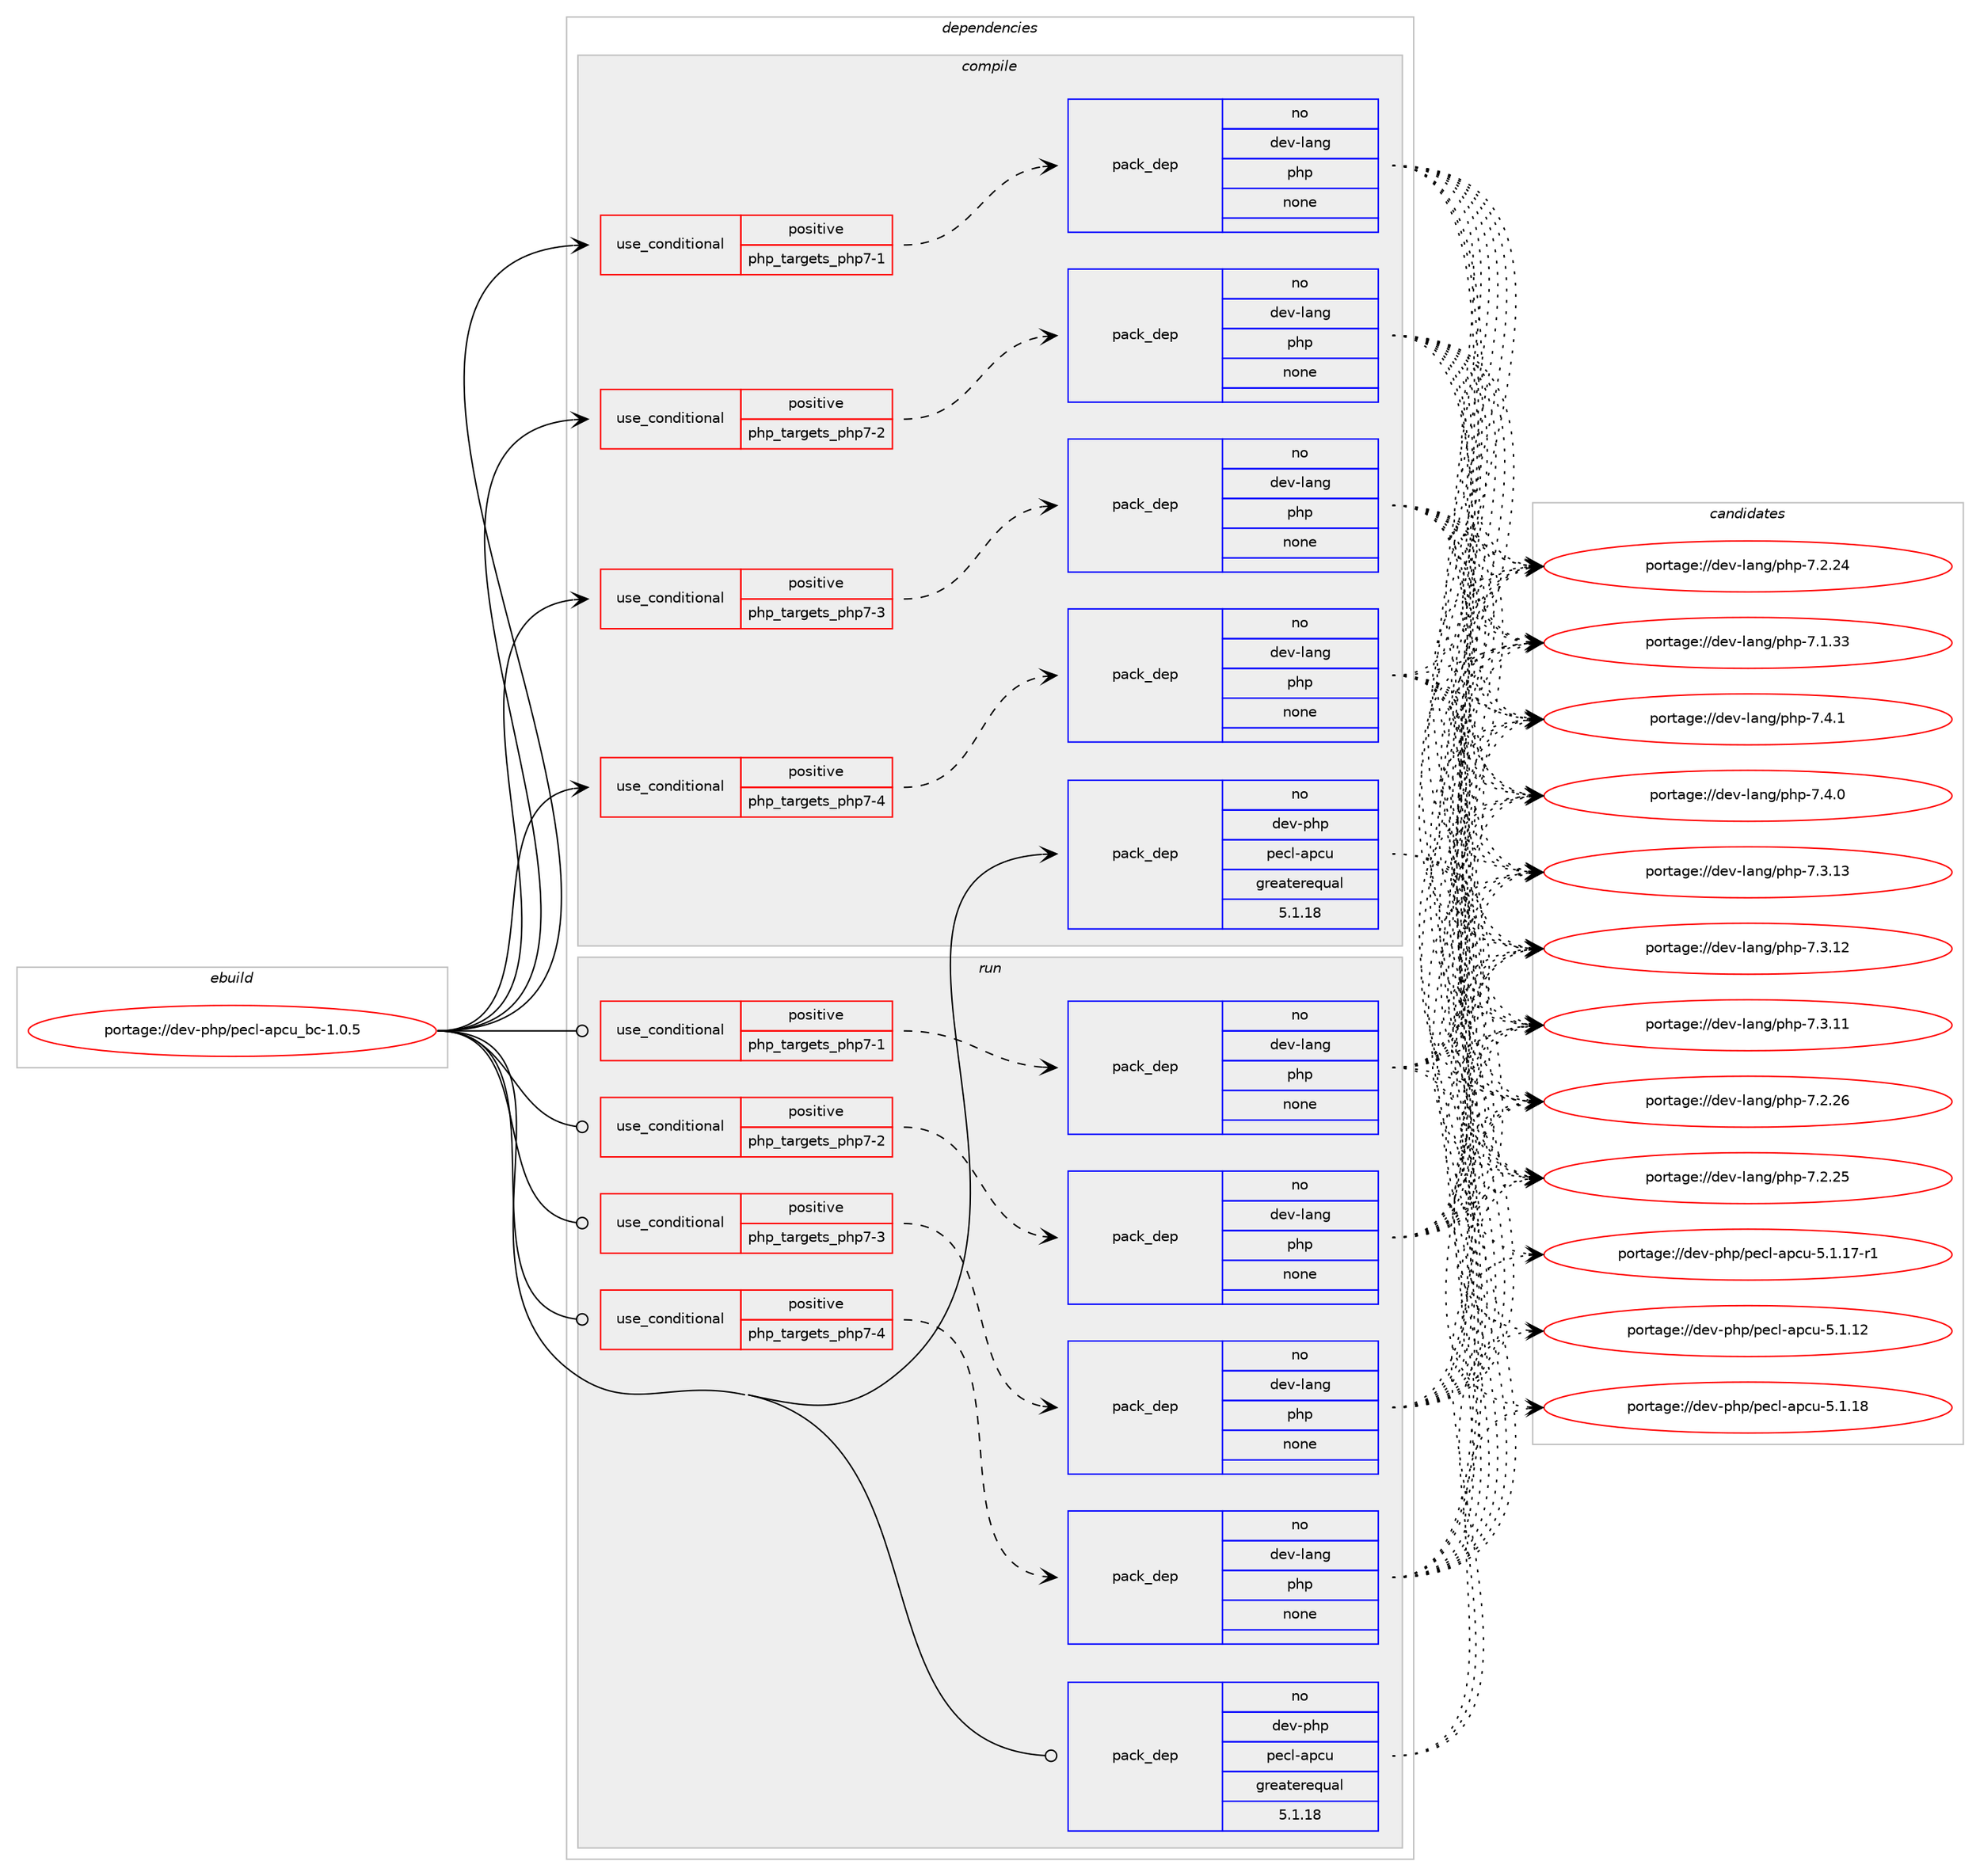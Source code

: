digraph prolog {

# *************
# Graph options
# *************

newrank=true;
concentrate=true;
compound=true;
graph [rankdir=LR,fontname=Helvetica,fontsize=10,ranksep=1.5];#, ranksep=2.5, nodesep=0.2];
edge  [arrowhead=vee];
node  [fontname=Helvetica,fontsize=10];

# **********
# The ebuild
# **********

subgraph cluster_leftcol {
color=gray;
label=<<i>ebuild</i>>;
id [label="portage://dev-php/pecl-apcu_bc-1.0.5", color=red, width=4, href="../dev-php/pecl-apcu_bc-1.0.5.svg"];
}

# ****************
# The dependencies
# ****************

subgraph cluster_midcol {
color=gray;
label=<<i>dependencies</i>>;
subgraph cluster_compile {
fillcolor="#eeeeee";
style=filled;
label=<<i>compile</i>>;
subgraph cond120870 {
dependency476970 [label=<<TABLE BORDER="0" CELLBORDER="1" CELLSPACING="0" CELLPADDING="4"><TR><TD ROWSPAN="3" CELLPADDING="10">use_conditional</TD></TR><TR><TD>positive</TD></TR><TR><TD>php_targets_php7-1</TD></TR></TABLE>>, shape=none, color=red];
subgraph pack351057 {
dependency476971 [label=<<TABLE BORDER="0" CELLBORDER="1" CELLSPACING="0" CELLPADDING="4" WIDTH="220"><TR><TD ROWSPAN="6" CELLPADDING="30">pack_dep</TD></TR><TR><TD WIDTH="110">no</TD></TR><TR><TD>dev-lang</TD></TR><TR><TD>php</TD></TR><TR><TD>none</TD></TR><TR><TD></TD></TR></TABLE>>, shape=none, color=blue];
}
dependency476970:e -> dependency476971:w [weight=20,style="dashed",arrowhead="vee"];
}
id:e -> dependency476970:w [weight=20,style="solid",arrowhead="vee"];
subgraph cond120871 {
dependency476972 [label=<<TABLE BORDER="0" CELLBORDER="1" CELLSPACING="0" CELLPADDING="4"><TR><TD ROWSPAN="3" CELLPADDING="10">use_conditional</TD></TR><TR><TD>positive</TD></TR><TR><TD>php_targets_php7-2</TD></TR></TABLE>>, shape=none, color=red];
subgraph pack351058 {
dependency476973 [label=<<TABLE BORDER="0" CELLBORDER="1" CELLSPACING="0" CELLPADDING="4" WIDTH="220"><TR><TD ROWSPAN="6" CELLPADDING="30">pack_dep</TD></TR><TR><TD WIDTH="110">no</TD></TR><TR><TD>dev-lang</TD></TR><TR><TD>php</TD></TR><TR><TD>none</TD></TR><TR><TD></TD></TR></TABLE>>, shape=none, color=blue];
}
dependency476972:e -> dependency476973:w [weight=20,style="dashed",arrowhead="vee"];
}
id:e -> dependency476972:w [weight=20,style="solid",arrowhead="vee"];
subgraph cond120872 {
dependency476974 [label=<<TABLE BORDER="0" CELLBORDER="1" CELLSPACING="0" CELLPADDING="4"><TR><TD ROWSPAN="3" CELLPADDING="10">use_conditional</TD></TR><TR><TD>positive</TD></TR><TR><TD>php_targets_php7-3</TD></TR></TABLE>>, shape=none, color=red];
subgraph pack351059 {
dependency476975 [label=<<TABLE BORDER="0" CELLBORDER="1" CELLSPACING="0" CELLPADDING="4" WIDTH="220"><TR><TD ROWSPAN="6" CELLPADDING="30">pack_dep</TD></TR><TR><TD WIDTH="110">no</TD></TR><TR><TD>dev-lang</TD></TR><TR><TD>php</TD></TR><TR><TD>none</TD></TR><TR><TD></TD></TR></TABLE>>, shape=none, color=blue];
}
dependency476974:e -> dependency476975:w [weight=20,style="dashed",arrowhead="vee"];
}
id:e -> dependency476974:w [weight=20,style="solid",arrowhead="vee"];
subgraph cond120873 {
dependency476976 [label=<<TABLE BORDER="0" CELLBORDER="1" CELLSPACING="0" CELLPADDING="4"><TR><TD ROWSPAN="3" CELLPADDING="10">use_conditional</TD></TR><TR><TD>positive</TD></TR><TR><TD>php_targets_php7-4</TD></TR></TABLE>>, shape=none, color=red];
subgraph pack351060 {
dependency476977 [label=<<TABLE BORDER="0" CELLBORDER="1" CELLSPACING="0" CELLPADDING="4" WIDTH="220"><TR><TD ROWSPAN="6" CELLPADDING="30">pack_dep</TD></TR><TR><TD WIDTH="110">no</TD></TR><TR><TD>dev-lang</TD></TR><TR><TD>php</TD></TR><TR><TD>none</TD></TR><TR><TD></TD></TR></TABLE>>, shape=none, color=blue];
}
dependency476976:e -> dependency476977:w [weight=20,style="dashed",arrowhead="vee"];
}
id:e -> dependency476976:w [weight=20,style="solid",arrowhead="vee"];
subgraph pack351061 {
dependency476978 [label=<<TABLE BORDER="0" CELLBORDER="1" CELLSPACING="0" CELLPADDING="4" WIDTH="220"><TR><TD ROWSPAN="6" CELLPADDING="30">pack_dep</TD></TR><TR><TD WIDTH="110">no</TD></TR><TR><TD>dev-php</TD></TR><TR><TD>pecl-apcu</TD></TR><TR><TD>greaterequal</TD></TR><TR><TD>5.1.18</TD></TR></TABLE>>, shape=none, color=blue];
}
id:e -> dependency476978:w [weight=20,style="solid",arrowhead="vee"];
}
subgraph cluster_compileandrun {
fillcolor="#eeeeee";
style=filled;
label=<<i>compile and run</i>>;
}
subgraph cluster_run {
fillcolor="#eeeeee";
style=filled;
label=<<i>run</i>>;
subgraph cond120874 {
dependency476979 [label=<<TABLE BORDER="0" CELLBORDER="1" CELLSPACING="0" CELLPADDING="4"><TR><TD ROWSPAN="3" CELLPADDING="10">use_conditional</TD></TR><TR><TD>positive</TD></TR><TR><TD>php_targets_php7-1</TD></TR></TABLE>>, shape=none, color=red];
subgraph pack351062 {
dependency476980 [label=<<TABLE BORDER="0" CELLBORDER="1" CELLSPACING="0" CELLPADDING="4" WIDTH="220"><TR><TD ROWSPAN="6" CELLPADDING="30">pack_dep</TD></TR><TR><TD WIDTH="110">no</TD></TR><TR><TD>dev-lang</TD></TR><TR><TD>php</TD></TR><TR><TD>none</TD></TR><TR><TD></TD></TR></TABLE>>, shape=none, color=blue];
}
dependency476979:e -> dependency476980:w [weight=20,style="dashed",arrowhead="vee"];
}
id:e -> dependency476979:w [weight=20,style="solid",arrowhead="odot"];
subgraph cond120875 {
dependency476981 [label=<<TABLE BORDER="0" CELLBORDER="1" CELLSPACING="0" CELLPADDING="4"><TR><TD ROWSPAN="3" CELLPADDING="10">use_conditional</TD></TR><TR><TD>positive</TD></TR><TR><TD>php_targets_php7-2</TD></TR></TABLE>>, shape=none, color=red];
subgraph pack351063 {
dependency476982 [label=<<TABLE BORDER="0" CELLBORDER="1" CELLSPACING="0" CELLPADDING="4" WIDTH="220"><TR><TD ROWSPAN="6" CELLPADDING="30">pack_dep</TD></TR><TR><TD WIDTH="110">no</TD></TR><TR><TD>dev-lang</TD></TR><TR><TD>php</TD></TR><TR><TD>none</TD></TR><TR><TD></TD></TR></TABLE>>, shape=none, color=blue];
}
dependency476981:e -> dependency476982:w [weight=20,style="dashed",arrowhead="vee"];
}
id:e -> dependency476981:w [weight=20,style="solid",arrowhead="odot"];
subgraph cond120876 {
dependency476983 [label=<<TABLE BORDER="0" CELLBORDER="1" CELLSPACING="0" CELLPADDING="4"><TR><TD ROWSPAN="3" CELLPADDING="10">use_conditional</TD></TR><TR><TD>positive</TD></TR><TR><TD>php_targets_php7-3</TD></TR></TABLE>>, shape=none, color=red];
subgraph pack351064 {
dependency476984 [label=<<TABLE BORDER="0" CELLBORDER="1" CELLSPACING="0" CELLPADDING="4" WIDTH="220"><TR><TD ROWSPAN="6" CELLPADDING="30">pack_dep</TD></TR><TR><TD WIDTH="110">no</TD></TR><TR><TD>dev-lang</TD></TR><TR><TD>php</TD></TR><TR><TD>none</TD></TR><TR><TD></TD></TR></TABLE>>, shape=none, color=blue];
}
dependency476983:e -> dependency476984:w [weight=20,style="dashed",arrowhead="vee"];
}
id:e -> dependency476983:w [weight=20,style="solid",arrowhead="odot"];
subgraph cond120877 {
dependency476985 [label=<<TABLE BORDER="0" CELLBORDER="1" CELLSPACING="0" CELLPADDING="4"><TR><TD ROWSPAN="3" CELLPADDING="10">use_conditional</TD></TR><TR><TD>positive</TD></TR><TR><TD>php_targets_php7-4</TD></TR></TABLE>>, shape=none, color=red];
subgraph pack351065 {
dependency476986 [label=<<TABLE BORDER="0" CELLBORDER="1" CELLSPACING="0" CELLPADDING="4" WIDTH="220"><TR><TD ROWSPAN="6" CELLPADDING="30">pack_dep</TD></TR><TR><TD WIDTH="110">no</TD></TR><TR><TD>dev-lang</TD></TR><TR><TD>php</TD></TR><TR><TD>none</TD></TR><TR><TD></TD></TR></TABLE>>, shape=none, color=blue];
}
dependency476985:e -> dependency476986:w [weight=20,style="dashed",arrowhead="vee"];
}
id:e -> dependency476985:w [weight=20,style="solid",arrowhead="odot"];
subgraph pack351066 {
dependency476987 [label=<<TABLE BORDER="0" CELLBORDER="1" CELLSPACING="0" CELLPADDING="4" WIDTH="220"><TR><TD ROWSPAN="6" CELLPADDING="30">pack_dep</TD></TR><TR><TD WIDTH="110">no</TD></TR><TR><TD>dev-php</TD></TR><TR><TD>pecl-apcu</TD></TR><TR><TD>greaterequal</TD></TR><TR><TD>5.1.18</TD></TR></TABLE>>, shape=none, color=blue];
}
id:e -> dependency476987:w [weight=20,style="solid",arrowhead="odot"];
}
}

# **************
# The candidates
# **************

subgraph cluster_choices {
rank=same;
color=gray;
label=<<i>candidates</i>>;

subgraph choice351057 {
color=black;
nodesep=1;
choice100101118451089711010347112104112455546524649 [label="portage://dev-lang/php-7.4.1", color=red, width=4,href="../dev-lang/php-7.4.1.svg"];
choice100101118451089711010347112104112455546524648 [label="portage://dev-lang/php-7.4.0", color=red, width=4,href="../dev-lang/php-7.4.0.svg"];
choice10010111845108971101034711210411245554651464951 [label="portage://dev-lang/php-7.3.13", color=red, width=4,href="../dev-lang/php-7.3.13.svg"];
choice10010111845108971101034711210411245554651464950 [label="portage://dev-lang/php-7.3.12", color=red, width=4,href="../dev-lang/php-7.3.12.svg"];
choice10010111845108971101034711210411245554651464949 [label="portage://dev-lang/php-7.3.11", color=red, width=4,href="../dev-lang/php-7.3.11.svg"];
choice10010111845108971101034711210411245554650465054 [label="portage://dev-lang/php-7.2.26", color=red, width=4,href="../dev-lang/php-7.2.26.svg"];
choice10010111845108971101034711210411245554650465053 [label="portage://dev-lang/php-7.2.25", color=red, width=4,href="../dev-lang/php-7.2.25.svg"];
choice10010111845108971101034711210411245554650465052 [label="portage://dev-lang/php-7.2.24", color=red, width=4,href="../dev-lang/php-7.2.24.svg"];
choice10010111845108971101034711210411245554649465151 [label="portage://dev-lang/php-7.1.33", color=red, width=4,href="../dev-lang/php-7.1.33.svg"];
dependency476971:e -> choice100101118451089711010347112104112455546524649:w [style=dotted,weight="100"];
dependency476971:e -> choice100101118451089711010347112104112455546524648:w [style=dotted,weight="100"];
dependency476971:e -> choice10010111845108971101034711210411245554651464951:w [style=dotted,weight="100"];
dependency476971:e -> choice10010111845108971101034711210411245554651464950:w [style=dotted,weight="100"];
dependency476971:e -> choice10010111845108971101034711210411245554651464949:w [style=dotted,weight="100"];
dependency476971:e -> choice10010111845108971101034711210411245554650465054:w [style=dotted,weight="100"];
dependency476971:e -> choice10010111845108971101034711210411245554650465053:w [style=dotted,weight="100"];
dependency476971:e -> choice10010111845108971101034711210411245554650465052:w [style=dotted,weight="100"];
dependency476971:e -> choice10010111845108971101034711210411245554649465151:w [style=dotted,weight="100"];
}
subgraph choice351058 {
color=black;
nodesep=1;
choice100101118451089711010347112104112455546524649 [label="portage://dev-lang/php-7.4.1", color=red, width=4,href="../dev-lang/php-7.4.1.svg"];
choice100101118451089711010347112104112455546524648 [label="portage://dev-lang/php-7.4.0", color=red, width=4,href="../dev-lang/php-7.4.0.svg"];
choice10010111845108971101034711210411245554651464951 [label="portage://dev-lang/php-7.3.13", color=red, width=4,href="../dev-lang/php-7.3.13.svg"];
choice10010111845108971101034711210411245554651464950 [label="portage://dev-lang/php-7.3.12", color=red, width=4,href="../dev-lang/php-7.3.12.svg"];
choice10010111845108971101034711210411245554651464949 [label="portage://dev-lang/php-7.3.11", color=red, width=4,href="../dev-lang/php-7.3.11.svg"];
choice10010111845108971101034711210411245554650465054 [label="portage://dev-lang/php-7.2.26", color=red, width=4,href="../dev-lang/php-7.2.26.svg"];
choice10010111845108971101034711210411245554650465053 [label="portage://dev-lang/php-7.2.25", color=red, width=4,href="../dev-lang/php-7.2.25.svg"];
choice10010111845108971101034711210411245554650465052 [label="portage://dev-lang/php-7.2.24", color=red, width=4,href="../dev-lang/php-7.2.24.svg"];
choice10010111845108971101034711210411245554649465151 [label="portage://dev-lang/php-7.1.33", color=red, width=4,href="../dev-lang/php-7.1.33.svg"];
dependency476973:e -> choice100101118451089711010347112104112455546524649:w [style=dotted,weight="100"];
dependency476973:e -> choice100101118451089711010347112104112455546524648:w [style=dotted,weight="100"];
dependency476973:e -> choice10010111845108971101034711210411245554651464951:w [style=dotted,weight="100"];
dependency476973:e -> choice10010111845108971101034711210411245554651464950:w [style=dotted,weight="100"];
dependency476973:e -> choice10010111845108971101034711210411245554651464949:w [style=dotted,weight="100"];
dependency476973:e -> choice10010111845108971101034711210411245554650465054:w [style=dotted,weight="100"];
dependency476973:e -> choice10010111845108971101034711210411245554650465053:w [style=dotted,weight="100"];
dependency476973:e -> choice10010111845108971101034711210411245554650465052:w [style=dotted,weight="100"];
dependency476973:e -> choice10010111845108971101034711210411245554649465151:w [style=dotted,weight="100"];
}
subgraph choice351059 {
color=black;
nodesep=1;
choice100101118451089711010347112104112455546524649 [label="portage://dev-lang/php-7.4.1", color=red, width=4,href="../dev-lang/php-7.4.1.svg"];
choice100101118451089711010347112104112455546524648 [label="portage://dev-lang/php-7.4.0", color=red, width=4,href="../dev-lang/php-7.4.0.svg"];
choice10010111845108971101034711210411245554651464951 [label="portage://dev-lang/php-7.3.13", color=red, width=4,href="../dev-lang/php-7.3.13.svg"];
choice10010111845108971101034711210411245554651464950 [label="portage://dev-lang/php-7.3.12", color=red, width=4,href="../dev-lang/php-7.3.12.svg"];
choice10010111845108971101034711210411245554651464949 [label="portage://dev-lang/php-7.3.11", color=red, width=4,href="../dev-lang/php-7.3.11.svg"];
choice10010111845108971101034711210411245554650465054 [label="portage://dev-lang/php-7.2.26", color=red, width=4,href="../dev-lang/php-7.2.26.svg"];
choice10010111845108971101034711210411245554650465053 [label="portage://dev-lang/php-7.2.25", color=red, width=4,href="../dev-lang/php-7.2.25.svg"];
choice10010111845108971101034711210411245554650465052 [label="portage://dev-lang/php-7.2.24", color=red, width=4,href="../dev-lang/php-7.2.24.svg"];
choice10010111845108971101034711210411245554649465151 [label="portage://dev-lang/php-7.1.33", color=red, width=4,href="../dev-lang/php-7.1.33.svg"];
dependency476975:e -> choice100101118451089711010347112104112455546524649:w [style=dotted,weight="100"];
dependency476975:e -> choice100101118451089711010347112104112455546524648:w [style=dotted,weight="100"];
dependency476975:e -> choice10010111845108971101034711210411245554651464951:w [style=dotted,weight="100"];
dependency476975:e -> choice10010111845108971101034711210411245554651464950:w [style=dotted,weight="100"];
dependency476975:e -> choice10010111845108971101034711210411245554651464949:w [style=dotted,weight="100"];
dependency476975:e -> choice10010111845108971101034711210411245554650465054:w [style=dotted,weight="100"];
dependency476975:e -> choice10010111845108971101034711210411245554650465053:w [style=dotted,weight="100"];
dependency476975:e -> choice10010111845108971101034711210411245554650465052:w [style=dotted,weight="100"];
dependency476975:e -> choice10010111845108971101034711210411245554649465151:w [style=dotted,weight="100"];
}
subgraph choice351060 {
color=black;
nodesep=1;
choice100101118451089711010347112104112455546524649 [label="portage://dev-lang/php-7.4.1", color=red, width=4,href="../dev-lang/php-7.4.1.svg"];
choice100101118451089711010347112104112455546524648 [label="portage://dev-lang/php-7.4.0", color=red, width=4,href="../dev-lang/php-7.4.0.svg"];
choice10010111845108971101034711210411245554651464951 [label="portage://dev-lang/php-7.3.13", color=red, width=4,href="../dev-lang/php-7.3.13.svg"];
choice10010111845108971101034711210411245554651464950 [label="portage://dev-lang/php-7.3.12", color=red, width=4,href="../dev-lang/php-7.3.12.svg"];
choice10010111845108971101034711210411245554651464949 [label="portage://dev-lang/php-7.3.11", color=red, width=4,href="../dev-lang/php-7.3.11.svg"];
choice10010111845108971101034711210411245554650465054 [label="portage://dev-lang/php-7.2.26", color=red, width=4,href="../dev-lang/php-7.2.26.svg"];
choice10010111845108971101034711210411245554650465053 [label="portage://dev-lang/php-7.2.25", color=red, width=4,href="../dev-lang/php-7.2.25.svg"];
choice10010111845108971101034711210411245554650465052 [label="portage://dev-lang/php-7.2.24", color=red, width=4,href="../dev-lang/php-7.2.24.svg"];
choice10010111845108971101034711210411245554649465151 [label="portage://dev-lang/php-7.1.33", color=red, width=4,href="../dev-lang/php-7.1.33.svg"];
dependency476977:e -> choice100101118451089711010347112104112455546524649:w [style=dotted,weight="100"];
dependency476977:e -> choice100101118451089711010347112104112455546524648:w [style=dotted,weight="100"];
dependency476977:e -> choice10010111845108971101034711210411245554651464951:w [style=dotted,weight="100"];
dependency476977:e -> choice10010111845108971101034711210411245554651464950:w [style=dotted,weight="100"];
dependency476977:e -> choice10010111845108971101034711210411245554651464949:w [style=dotted,weight="100"];
dependency476977:e -> choice10010111845108971101034711210411245554650465054:w [style=dotted,weight="100"];
dependency476977:e -> choice10010111845108971101034711210411245554650465053:w [style=dotted,weight="100"];
dependency476977:e -> choice10010111845108971101034711210411245554650465052:w [style=dotted,weight="100"];
dependency476977:e -> choice10010111845108971101034711210411245554649465151:w [style=dotted,weight="100"];
}
subgraph choice351061 {
color=black;
nodesep=1;
choice10010111845112104112471121019910845971129911745534649464956 [label="portage://dev-php/pecl-apcu-5.1.18", color=red, width=4,href="../dev-php/pecl-apcu-5.1.18.svg"];
choice100101118451121041124711210199108459711299117455346494649554511449 [label="portage://dev-php/pecl-apcu-5.1.17-r1", color=red, width=4,href="../dev-php/pecl-apcu-5.1.17-r1.svg"];
choice10010111845112104112471121019910845971129911745534649464950 [label="portage://dev-php/pecl-apcu-5.1.12", color=red, width=4,href="../dev-php/pecl-apcu-5.1.12.svg"];
dependency476978:e -> choice10010111845112104112471121019910845971129911745534649464956:w [style=dotted,weight="100"];
dependency476978:e -> choice100101118451121041124711210199108459711299117455346494649554511449:w [style=dotted,weight="100"];
dependency476978:e -> choice10010111845112104112471121019910845971129911745534649464950:w [style=dotted,weight="100"];
}
subgraph choice351062 {
color=black;
nodesep=1;
choice100101118451089711010347112104112455546524649 [label="portage://dev-lang/php-7.4.1", color=red, width=4,href="../dev-lang/php-7.4.1.svg"];
choice100101118451089711010347112104112455546524648 [label="portage://dev-lang/php-7.4.0", color=red, width=4,href="../dev-lang/php-7.4.0.svg"];
choice10010111845108971101034711210411245554651464951 [label="portage://dev-lang/php-7.3.13", color=red, width=4,href="../dev-lang/php-7.3.13.svg"];
choice10010111845108971101034711210411245554651464950 [label="portage://dev-lang/php-7.3.12", color=red, width=4,href="../dev-lang/php-7.3.12.svg"];
choice10010111845108971101034711210411245554651464949 [label="portage://dev-lang/php-7.3.11", color=red, width=4,href="../dev-lang/php-7.3.11.svg"];
choice10010111845108971101034711210411245554650465054 [label="portage://dev-lang/php-7.2.26", color=red, width=4,href="../dev-lang/php-7.2.26.svg"];
choice10010111845108971101034711210411245554650465053 [label="portage://dev-lang/php-7.2.25", color=red, width=4,href="../dev-lang/php-7.2.25.svg"];
choice10010111845108971101034711210411245554650465052 [label="portage://dev-lang/php-7.2.24", color=red, width=4,href="../dev-lang/php-7.2.24.svg"];
choice10010111845108971101034711210411245554649465151 [label="portage://dev-lang/php-7.1.33", color=red, width=4,href="../dev-lang/php-7.1.33.svg"];
dependency476980:e -> choice100101118451089711010347112104112455546524649:w [style=dotted,weight="100"];
dependency476980:e -> choice100101118451089711010347112104112455546524648:w [style=dotted,weight="100"];
dependency476980:e -> choice10010111845108971101034711210411245554651464951:w [style=dotted,weight="100"];
dependency476980:e -> choice10010111845108971101034711210411245554651464950:w [style=dotted,weight="100"];
dependency476980:e -> choice10010111845108971101034711210411245554651464949:w [style=dotted,weight="100"];
dependency476980:e -> choice10010111845108971101034711210411245554650465054:w [style=dotted,weight="100"];
dependency476980:e -> choice10010111845108971101034711210411245554650465053:w [style=dotted,weight="100"];
dependency476980:e -> choice10010111845108971101034711210411245554650465052:w [style=dotted,weight="100"];
dependency476980:e -> choice10010111845108971101034711210411245554649465151:w [style=dotted,weight="100"];
}
subgraph choice351063 {
color=black;
nodesep=1;
choice100101118451089711010347112104112455546524649 [label="portage://dev-lang/php-7.4.1", color=red, width=4,href="../dev-lang/php-7.4.1.svg"];
choice100101118451089711010347112104112455546524648 [label="portage://dev-lang/php-7.4.0", color=red, width=4,href="../dev-lang/php-7.4.0.svg"];
choice10010111845108971101034711210411245554651464951 [label="portage://dev-lang/php-7.3.13", color=red, width=4,href="../dev-lang/php-7.3.13.svg"];
choice10010111845108971101034711210411245554651464950 [label="portage://dev-lang/php-7.3.12", color=red, width=4,href="../dev-lang/php-7.3.12.svg"];
choice10010111845108971101034711210411245554651464949 [label="portage://dev-lang/php-7.3.11", color=red, width=4,href="../dev-lang/php-7.3.11.svg"];
choice10010111845108971101034711210411245554650465054 [label="portage://dev-lang/php-7.2.26", color=red, width=4,href="../dev-lang/php-7.2.26.svg"];
choice10010111845108971101034711210411245554650465053 [label="portage://dev-lang/php-7.2.25", color=red, width=4,href="../dev-lang/php-7.2.25.svg"];
choice10010111845108971101034711210411245554650465052 [label="portage://dev-lang/php-7.2.24", color=red, width=4,href="../dev-lang/php-7.2.24.svg"];
choice10010111845108971101034711210411245554649465151 [label="portage://dev-lang/php-7.1.33", color=red, width=4,href="../dev-lang/php-7.1.33.svg"];
dependency476982:e -> choice100101118451089711010347112104112455546524649:w [style=dotted,weight="100"];
dependency476982:e -> choice100101118451089711010347112104112455546524648:w [style=dotted,weight="100"];
dependency476982:e -> choice10010111845108971101034711210411245554651464951:w [style=dotted,weight="100"];
dependency476982:e -> choice10010111845108971101034711210411245554651464950:w [style=dotted,weight="100"];
dependency476982:e -> choice10010111845108971101034711210411245554651464949:w [style=dotted,weight="100"];
dependency476982:e -> choice10010111845108971101034711210411245554650465054:w [style=dotted,weight="100"];
dependency476982:e -> choice10010111845108971101034711210411245554650465053:w [style=dotted,weight="100"];
dependency476982:e -> choice10010111845108971101034711210411245554650465052:w [style=dotted,weight="100"];
dependency476982:e -> choice10010111845108971101034711210411245554649465151:w [style=dotted,weight="100"];
}
subgraph choice351064 {
color=black;
nodesep=1;
choice100101118451089711010347112104112455546524649 [label="portage://dev-lang/php-7.4.1", color=red, width=4,href="../dev-lang/php-7.4.1.svg"];
choice100101118451089711010347112104112455546524648 [label="portage://dev-lang/php-7.4.0", color=red, width=4,href="../dev-lang/php-7.4.0.svg"];
choice10010111845108971101034711210411245554651464951 [label="portage://dev-lang/php-7.3.13", color=red, width=4,href="../dev-lang/php-7.3.13.svg"];
choice10010111845108971101034711210411245554651464950 [label="portage://dev-lang/php-7.3.12", color=red, width=4,href="../dev-lang/php-7.3.12.svg"];
choice10010111845108971101034711210411245554651464949 [label="portage://dev-lang/php-7.3.11", color=red, width=4,href="../dev-lang/php-7.3.11.svg"];
choice10010111845108971101034711210411245554650465054 [label="portage://dev-lang/php-7.2.26", color=red, width=4,href="../dev-lang/php-7.2.26.svg"];
choice10010111845108971101034711210411245554650465053 [label="portage://dev-lang/php-7.2.25", color=red, width=4,href="../dev-lang/php-7.2.25.svg"];
choice10010111845108971101034711210411245554650465052 [label="portage://dev-lang/php-7.2.24", color=red, width=4,href="../dev-lang/php-7.2.24.svg"];
choice10010111845108971101034711210411245554649465151 [label="portage://dev-lang/php-7.1.33", color=red, width=4,href="../dev-lang/php-7.1.33.svg"];
dependency476984:e -> choice100101118451089711010347112104112455546524649:w [style=dotted,weight="100"];
dependency476984:e -> choice100101118451089711010347112104112455546524648:w [style=dotted,weight="100"];
dependency476984:e -> choice10010111845108971101034711210411245554651464951:w [style=dotted,weight="100"];
dependency476984:e -> choice10010111845108971101034711210411245554651464950:w [style=dotted,weight="100"];
dependency476984:e -> choice10010111845108971101034711210411245554651464949:w [style=dotted,weight="100"];
dependency476984:e -> choice10010111845108971101034711210411245554650465054:w [style=dotted,weight="100"];
dependency476984:e -> choice10010111845108971101034711210411245554650465053:w [style=dotted,weight="100"];
dependency476984:e -> choice10010111845108971101034711210411245554650465052:w [style=dotted,weight="100"];
dependency476984:e -> choice10010111845108971101034711210411245554649465151:w [style=dotted,weight="100"];
}
subgraph choice351065 {
color=black;
nodesep=1;
choice100101118451089711010347112104112455546524649 [label="portage://dev-lang/php-7.4.1", color=red, width=4,href="../dev-lang/php-7.4.1.svg"];
choice100101118451089711010347112104112455546524648 [label="portage://dev-lang/php-7.4.0", color=red, width=4,href="../dev-lang/php-7.4.0.svg"];
choice10010111845108971101034711210411245554651464951 [label="portage://dev-lang/php-7.3.13", color=red, width=4,href="../dev-lang/php-7.3.13.svg"];
choice10010111845108971101034711210411245554651464950 [label="portage://dev-lang/php-7.3.12", color=red, width=4,href="../dev-lang/php-7.3.12.svg"];
choice10010111845108971101034711210411245554651464949 [label="portage://dev-lang/php-7.3.11", color=red, width=4,href="../dev-lang/php-7.3.11.svg"];
choice10010111845108971101034711210411245554650465054 [label="portage://dev-lang/php-7.2.26", color=red, width=4,href="../dev-lang/php-7.2.26.svg"];
choice10010111845108971101034711210411245554650465053 [label="portage://dev-lang/php-7.2.25", color=red, width=4,href="../dev-lang/php-7.2.25.svg"];
choice10010111845108971101034711210411245554650465052 [label="portage://dev-lang/php-7.2.24", color=red, width=4,href="../dev-lang/php-7.2.24.svg"];
choice10010111845108971101034711210411245554649465151 [label="portage://dev-lang/php-7.1.33", color=red, width=4,href="../dev-lang/php-7.1.33.svg"];
dependency476986:e -> choice100101118451089711010347112104112455546524649:w [style=dotted,weight="100"];
dependency476986:e -> choice100101118451089711010347112104112455546524648:w [style=dotted,weight="100"];
dependency476986:e -> choice10010111845108971101034711210411245554651464951:w [style=dotted,weight="100"];
dependency476986:e -> choice10010111845108971101034711210411245554651464950:w [style=dotted,weight="100"];
dependency476986:e -> choice10010111845108971101034711210411245554651464949:w [style=dotted,weight="100"];
dependency476986:e -> choice10010111845108971101034711210411245554650465054:w [style=dotted,weight="100"];
dependency476986:e -> choice10010111845108971101034711210411245554650465053:w [style=dotted,weight="100"];
dependency476986:e -> choice10010111845108971101034711210411245554650465052:w [style=dotted,weight="100"];
dependency476986:e -> choice10010111845108971101034711210411245554649465151:w [style=dotted,weight="100"];
}
subgraph choice351066 {
color=black;
nodesep=1;
choice10010111845112104112471121019910845971129911745534649464956 [label="portage://dev-php/pecl-apcu-5.1.18", color=red, width=4,href="../dev-php/pecl-apcu-5.1.18.svg"];
choice100101118451121041124711210199108459711299117455346494649554511449 [label="portage://dev-php/pecl-apcu-5.1.17-r1", color=red, width=4,href="../dev-php/pecl-apcu-5.1.17-r1.svg"];
choice10010111845112104112471121019910845971129911745534649464950 [label="portage://dev-php/pecl-apcu-5.1.12", color=red, width=4,href="../dev-php/pecl-apcu-5.1.12.svg"];
dependency476987:e -> choice10010111845112104112471121019910845971129911745534649464956:w [style=dotted,weight="100"];
dependency476987:e -> choice100101118451121041124711210199108459711299117455346494649554511449:w [style=dotted,weight="100"];
dependency476987:e -> choice10010111845112104112471121019910845971129911745534649464950:w [style=dotted,weight="100"];
}
}

}
